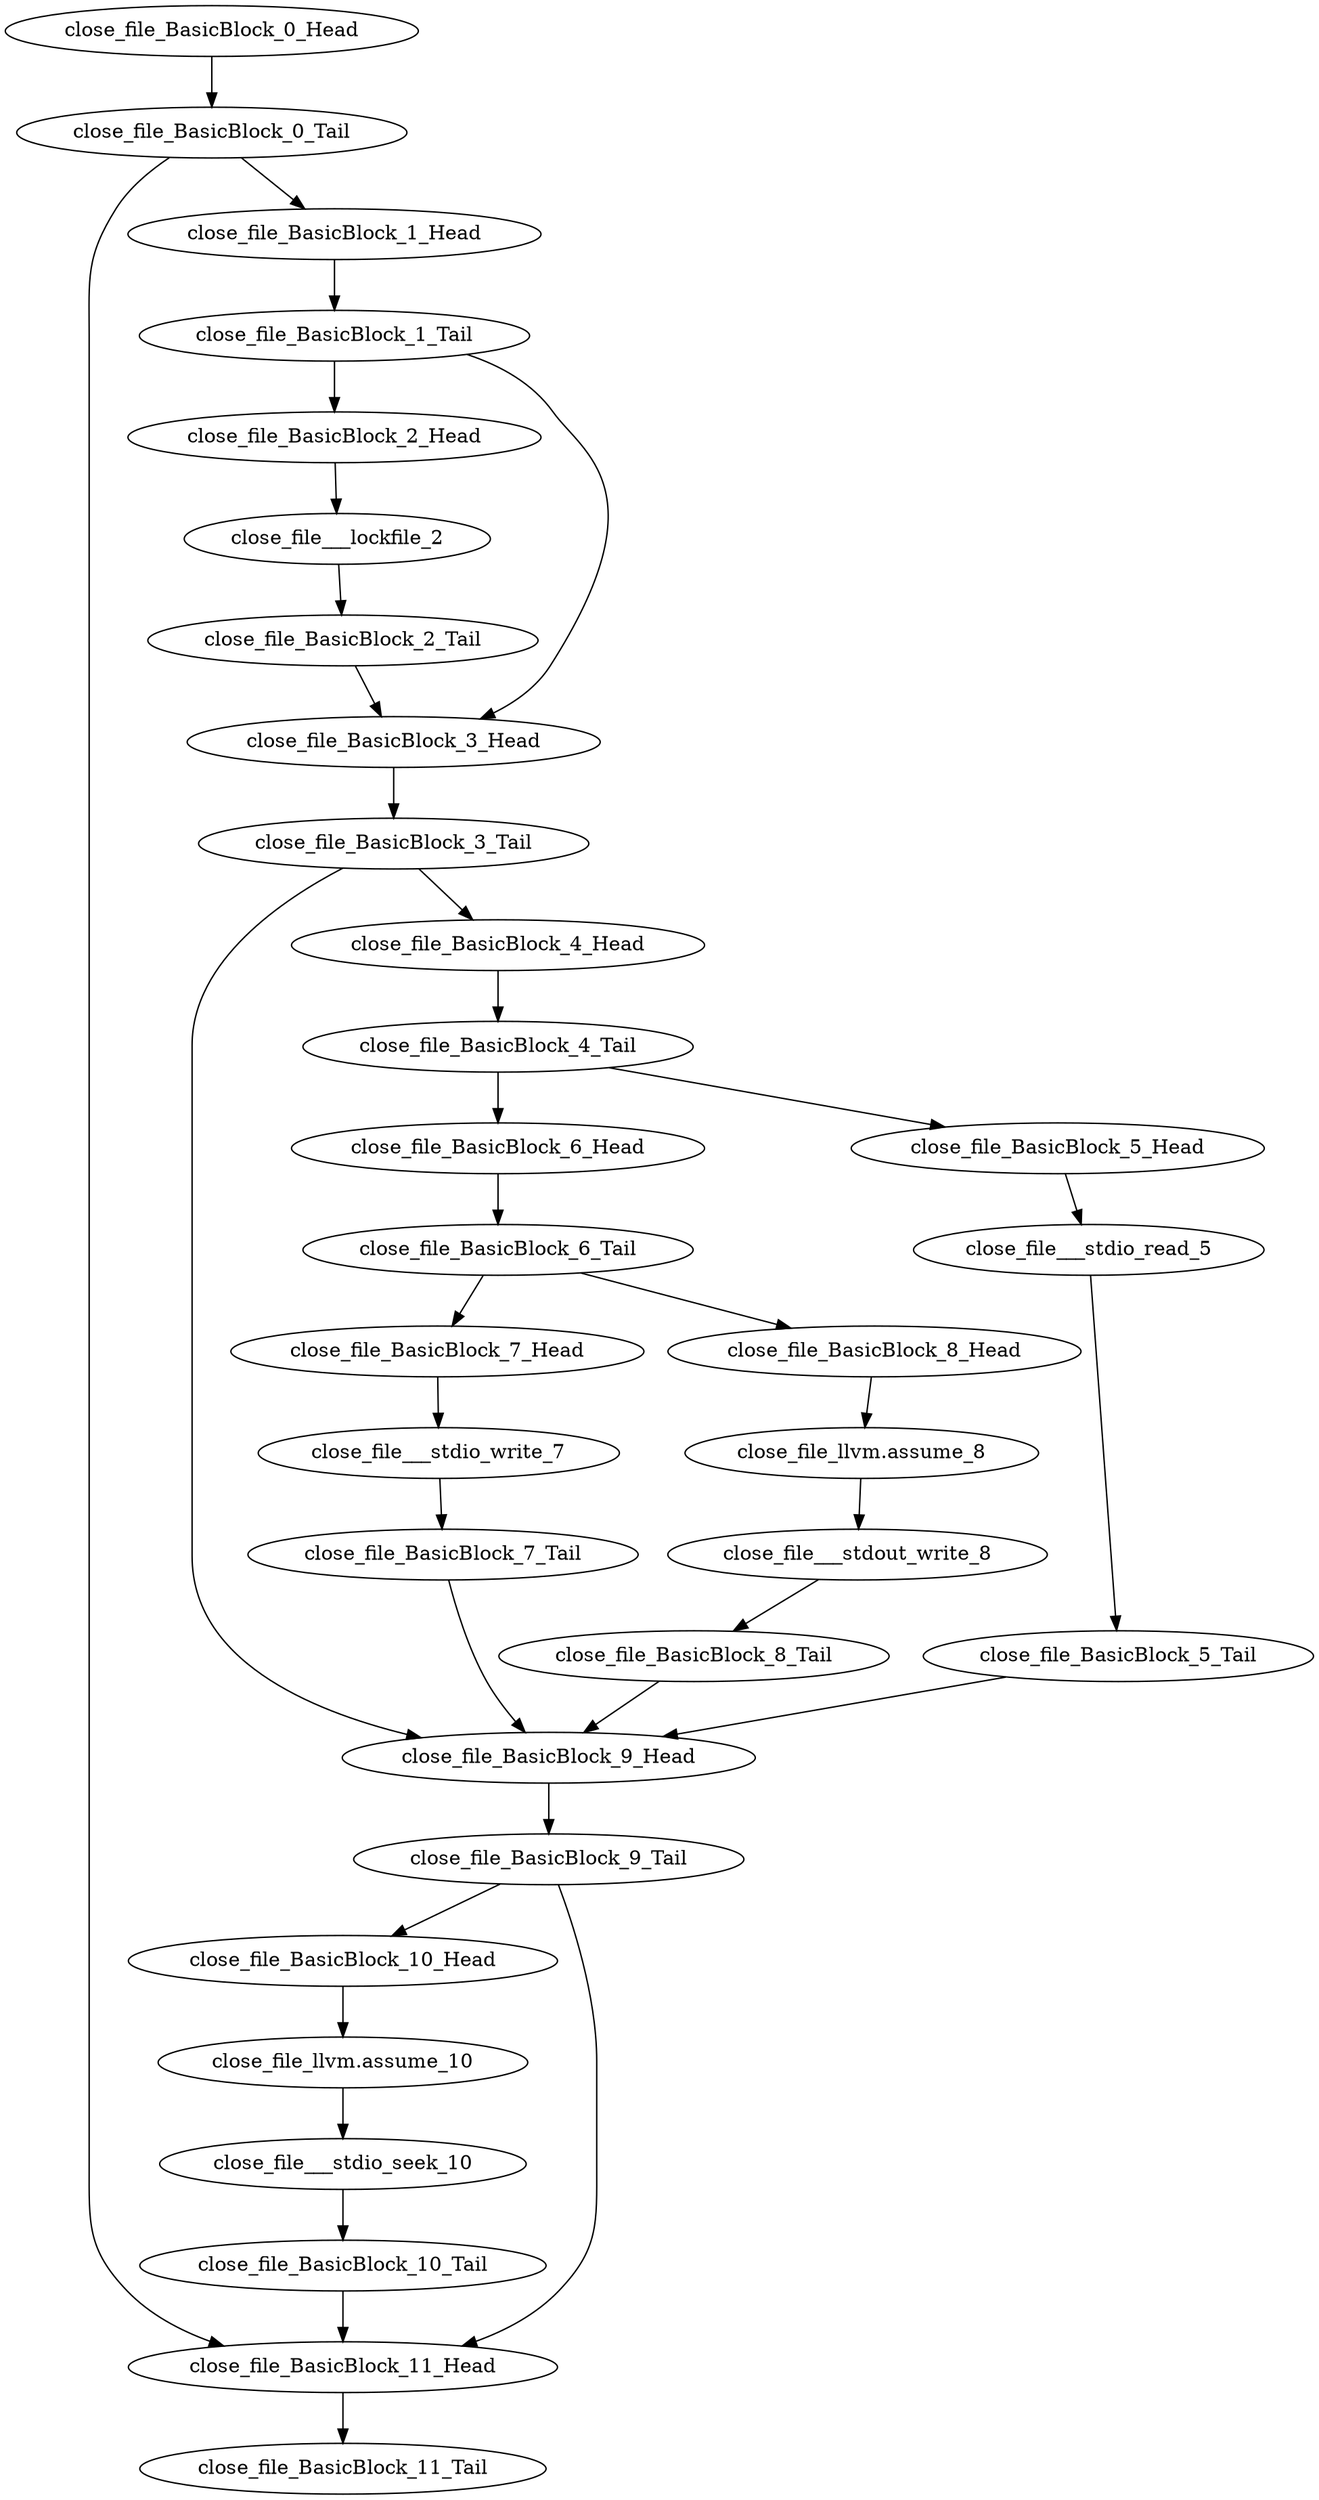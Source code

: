 digraph G {
    "close_file_BasicBlock_7_Tail" -> "close_file_BasicBlock_9_Head"
    "close_file___stdio_write_7" -> "close_file_BasicBlock_7_Tail"
    "close_file___stdio_read_5" -> "close_file_BasicBlock_5_Tail"
    "close_file_BasicBlock_6_Head" -> "close_file_BasicBlock_6_Tail"
    "close_file_BasicBlock_6_Tail" -> "close_file_BasicBlock_7_Head"
    "close_file_BasicBlock_6_Tail" -> "close_file_BasicBlock_8_Head"
    "close_file_BasicBlock_10_Head" -> "close_file_llvm.assume_10"
    "close_file_BasicBlock_2_Head" -> "close_file___lockfile_2"
    "close_file_BasicBlock_3_Tail" -> "close_file_BasicBlock_4_Head"
    "close_file_BasicBlock_3_Tail" -> "close_file_BasicBlock_9_Head"
    "close_file_llvm.assume_10" -> "close_file___stdio_seek_10"
    "close_file___stdout_write_8" -> "close_file_BasicBlock_8_Tail"
    "close_file_BasicBlock_8_Tail" -> "close_file_BasicBlock_9_Head"
    "close_file_BasicBlock_5_Tail" -> "close_file_BasicBlock_9_Head"
    "close_file_BasicBlock_11_Head" -> "close_file_BasicBlock_11_Tail"
    "close_file_BasicBlock_4_Head" -> "close_file_BasicBlock_4_Tail"
    "close_file_llvm.assume_8" -> "close_file___stdout_write_8"
    "close_file_BasicBlock_3_Head" -> "close_file_BasicBlock_3_Tail"
    "close_file_BasicBlock_7_Head" -> "close_file___stdio_write_7"
    "close_file_BasicBlock_9_Tail" -> "close_file_BasicBlock_10_Head"
    "close_file_BasicBlock_9_Tail" -> "close_file_BasicBlock_11_Head"
    "close_file_BasicBlock_1_Tail" -> "close_file_BasicBlock_2_Head"
    "close_file_BasicBlock_1_Tail" -> "close_file_BasicBlock_3_Head"
    "close_file_BasicBlock_0_Tail" -> "close_file_BasicBlock_11_Head"
    "close_file_BasicBlock_0_Tail" -> "close_file_BasicBlock_1_Head"
    "close_file_BasicBlock_9_Head" -> "close_file_BasicBlock_9_Tail"
    "close_file_BasicBlock_8_Head" -> "close_file_llvm.assume_8"
    "close_file_BasicBlock_0_Head" -> "close_file_BasicBlock_0_Tail"
    "close_file___stdio_seek_10" -> "close_file_BasicBlock_10_Tail"
    "close_file_BasicBlock_1_Head" -> "close_file_BasicBlock_1_Tail"
    "close_file___lockfile_2" -> "close_file_BasicBlock_2_Tail"
    "close_file_BasicBlock_5_Head" -> "close_file___stdio_read_5"
    "close_file_BasicBlock_4_Tail" -> "close_file_BasicBlock_6_Head"
    "close_file_BasicBlock_4_Tail" -> "close_file_BasicBlock_5_Head"
    "close_file_BasicBlock_10_Tail" -> "close_file_BasicBlock_11_Head"
    "close_file_BasicBlock_2_Tail" -> "close_file_BasicBlock_3_Head"
}
